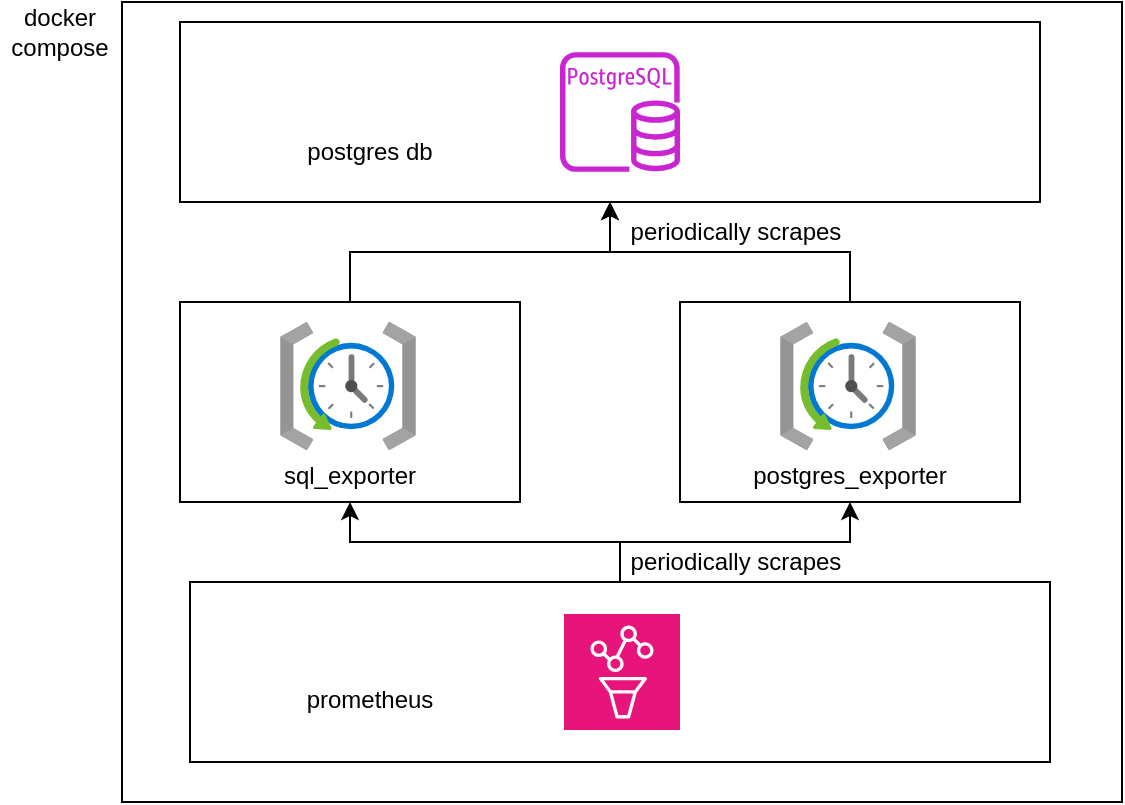 <mxfile version="23.1.5" type="device">
  <diagram name="Page-1" id="OPPqsd1ohsnvVHiBrdZt">
    <mxGraphModel dx="1434" dy="708" grid="1" gridSize="10" guides="1" tooltips="1" connect="1" arrows="1" fold="1" page="1" pageScale="1" pageWidth="850" pageHeight="1100" math="0" shadow="0">
      <root>
        <mxCell id="0" />
        <mxCell id="1" parent="0" />
        <mxCell id="N8FCbVlTVxZ7gqbOJrck-1" value="&lt;div&gt;&lt;br&gt;&lt;/div&gt;" style="rounded=0;whiteSpace=wrap;html=1;" vertex="1" parent="1">
          <mxGeometry x="161" y="140" width="500" height="400" as="geometry" />
        </mxCell>
        <mxCell id="N8FCbVlTVxZ7gqbOJrck-2" value="docker compose" style="text;html=1;align=center;verticalAlign=middle;whiteSpace=wrap;rounded=0;" vertex="1" parent="1">
          <mxGeometry x="100" y="140" width="60" height="30" as="geometry" />
        </mxCell>
        <mxCell id="N8FCbVlTVxZ7gqbOJrck-3" value="" style="rounded=0;whiteSpace=wrap;html=1;" vertex="1" parent="1">
          <mxGeometry x="190" y="150" width="430" height="90" as="geometry" />
        </mxCell>
        <mxCell id="N8FCbVlTVxZ7gqbOJrck-5" value="postgres db" style="text;html=1;align=center;verticalAlign=middle;whiteSpace=wrap;rounded=0;" vertex="1" parent="1">
          <mxGeometry x="200" y="200" width="170" height="30" as="geometry" />
        </mxCell>
        <mxCell id="N8FCbVlTVxZ7gqbOJrck-6" value="" style="sketch=0;outlineConnect=0;fontColor=#232F3E;gradientColor=none;fillColor=#C925D1;strokeColor=none;dashed=0;verticalLabelPosition=bottom;verticalAlign=top;align=center;html=1;fontSize=12;fontStyle=0;aspect=fixed;pointerEvents=1;shape=mxgraph.aws4.rds_postgresql_instance;" vertex="1" parent="1">
          <mxGeometry x="380" y="165" width="60" height="60" as="geometry" />
        </mxCell>
        <mxCell id="N8FCbVlTVxZ7gqbOJrck-11" value="" style="group" vertex="1" connectable="0" parent="1">
          <mxGeometry x="190" y="290" width="170" height="100" as="geometry" />
        </mxCell>
        <mxCell id="N8FCbVlTVxZ7gqbOJrck-8" value="" style="rounded=0;whiteSpace=wrap;html=1;" vertex="1" parent="N8FCbVlTVxZ7gqbOJrck-11">
          <mxGeometry width="170" height="100" as="geometry" />
        </mxCell>
        <mxCell id="N8FCbVlTVxZ7gqbOJrck-7" value="" style="image;aspect=fixed;html=1;points=[];align=center;fontSize=12;image=img/lib/azure2/management_governance/Scheduler_Job_Collections.svg;" vertex="1" parent="N8FCbVlTVxZ7gqbOJrck-11">
          <mxGeometry x="50" y="10" width="68" height="64" as="geometry" />
        </mxCell>
        <mxCell id="N8FCbVlTVxZ7gqbOJrck-10" value="&lt;div&gt;sql_exporter&lt;br&gt;&lt;/div&gt;" style="text;html=1;align=center;verticalAlign=middle;whiteSpace=wrap;rounded=0;" vertex="1" parent="N8FCbVlTVxZ7gqbOJrck-11">
          <mxGeometry y="74" width="170" height="26" as="geometry" />
        </mxCell>
        <mxCell id="N8FCbVlTVxZ7gqbOJrck-13" style="edgeStyle=orthogonalEdgeStyle;rounded=0;orthogonalLoop=1;jettySize=auto;html=1;exitX=0.5;exitY=0;exitDx=0;exitDy=0;" edge="1" parent="1" source="N8FCbVlTVxZ7gqbOJrck-8" target="N8FCbVlTVxZ7gqbOJrck-3">
          <mxGeometry relative="1" as="geometry" />
        </mxCell>
        <mxCell id="N8FCbVlTVxZ7gqbOJrck-14" value="" style="group" vertex="1" connectable="0" parent="1">
          <mxGeometry x="440" y="290" width="170" height="100" as="geometry" />
        </mxCell>
        <mxCell id="N8FCbVlTVxZ7gqbOJrck-15" value="" style="rounded=0;whiteSpace=wrap;html=1;" vertex="1" parent="N8FCbVlTVxZ7gqbOJrck-14">
          <mxGeometry width="170" height="100" as="geometry" />
        </mxCell>
        <mxCell id="N8FCbVlTVxZ7gqbOJrck-16" value="" style="image;aspect=fixed;html=1;points=[];align=center;fontSize=12;image=img/lib/azure2/management_governance/Scheduler_Job_Collections.svg;" vertex="1" parent="N8FCbVlTVxZ7gqbOJrck-14">
          <mxGeometry x="50" y="10" width="68" height="64" as="geometry" />
        </mxCell>
        <mxCell id="N8FCbVlTVxZ7gqbOJrck-17" value="&lt;div&gt;postgres_exporter&lt;br&gt;&lt;/div&gt;" style="text;html=1;align=center;verticalAlign=middle;whiteSpace=wrap;rounded=0;" vertex="1" parent="N8FCbVlTVxZ7gqbOJrck-14">
          <mxGeometry y="74" width="170" height="26" as="geometry" />
        </mxCell>
        <mxCell id="N8FCbVlTVxZ7gqbOJrck-21" style="edgeStyle=orthogonalEdgeStyle;rounded=0;orthogonalLoop=1;jettySize=auto;html=1;exitX=0.5;exitY=0;exitDx=0;exitDy=0;" edge="1" parent="1" source="N8FCbVlTVxZ7gqbOJrck-15" target="N8FCbVlTVxZ7gqbOJrck-3">
          <mxGeometry relative="1" as="geometry" />
        </mxCell>
        <mxCell id="N8FCbVlTVxZ7gqbOJrck-24" style="edgeStyle=orthogonalEdgeStyle;rounded=0;orthogonalLoop=1;jettySize=auto;html=1;entryX=0.5;entryY=1;entryDx=0;entryDy=0;" edge="1" parent="1" source="N8FCbVlTVxZ7gqbOJrck-22" target="N8FCbVlTVxZ7gqbOJrck-10">
          <mxGeometry relative="1" as="geometry" />
        </mxCell>
        <mxCell id="N8FCbVlTVxZ7gqbOJrck-25" style="edgeStyle=orthogonalEdgeStyle;rounded=0;orthogonalLoop=1;jettySize=auto;html=1;entryX=0.5;entryY=1;entryDx=0;entryDy=0;" edge="1" parent="1" source="N8FCbVlTVxZ7gqbOJrck-22" target="N8FCbVlTVxZ7gqbOJrck-17">
          <mxGeometry relative="1" as="geometry" />
        </mxCell>
        <mxCell id="N8FCbVlTVxZ7gqbOJrck-22" value="" style="rounded=0;whiteSpace=wrap;html=1;" vertex="1" parent="1">
          <mxGeometry x="195" y="430" width="430" height="90" as="geometry" />
        </mxCell>
        <mxCell id="N8FCbVlTVxZ7gqbOJrck-26" value="" style="sketch=0;points=[[0,0,0],[0.25,0,0],[0.5,0,0],[0.75,0,0],[1,0,0],[0,1,0],[0.25,1,0],[0.5,1,0],[0.75,1,0],[1,1,0],[0,0.25,0],[0,0.5,0],[0,0.75,0],[1,0.25,0],[1,0.5,0],[1,0.75,0]];points=[[0,0,0],[0.25,0,0],[0.5,0,0],[0.75,0,0],[1,0,0],[0,1,0],[0.25,1,0],[0.5,1,0],[0.75,1,0],[1,1,0],[0,0.25,0],[0,0.5,0],[0,0.75,0],[1,0.25,0],[1,0.5,0],[1,0.75,0]];outlineConnect=0;fontColor=#232F3E;fillColor=#E7157B;strokeColor=#ffffff;dashed=0;verticalLabelPosition=bottom;verticalAlign=top;align=center;html=1;fontSize=12;fontStyle=0;aspect=fixed;shape=mxgraph.aws4.resourceIcon;resIcon=mxgraph.aws4.managed_service_for_prometheus;" vertex="1" parent="1">
          <mxGeometry x="382" y="446" width="58" height="58" as="geometry" />
        </mxCell>
        <mxCell id="N8FCbVlTVxZ7gqbOJrck-27" value="prometheus" style="text;html=1;align=center;verticalAlign=middle;whiteSpace=wrap;rounded=0;" vertex="1" parent="1">
          <mxGeometry x="200" y="474" width="170" height="30" as="geometry" />
        </mxCell>
        <mxCell id="N8FCbVlTVxZ7gqbOJrck-28" value="&lt;div&gt;periodically scrapes&lt;/div&gt;" style="text;html=1;align=center;verticalAlign=middle;whiteSpace=wrap;rounded=0;" vertex="1" parent="1">
          <mxGeometry x="413" y="405" width="110" height="30" as="geometry" />
        </mxCell>
        <mxCell id="N8FCbVlTVxZ7gqbOJrck-29" value="&lt;div&gt;periodically scrapes&lt;/div&gt;" style="text;html=1;align=center;verticalAlign=middle;whiteSpace=wrap;rounded=0;" vertex="1" parent="1">
          <mxGeometry x="413" y="240" width="110" height="30" as="geometry" />
        </mxCell>
      </root>
    </mxGraphModel>
  </diagram>
</mxfile>
